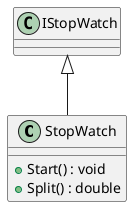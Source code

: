 @startuml
class StopWatch {
    + Start() : void
    + Split() : double
}
IStopWatch <|-- StopWatch
@enduml
